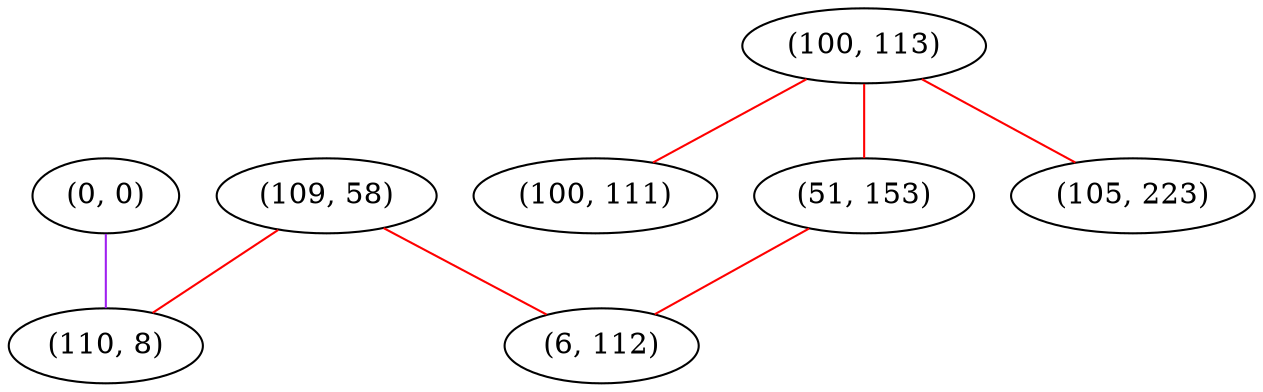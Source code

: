 graph "" {
"(0, 0)";
"(100, 113)";
"(100, 111)";
"(109, 58)";
"(110, 8)";
"(51, 153)";
"(105, 223)";
"(6, 112)";
"(0, 0)" -- "(110, 8)"  [color=purple, key=0, weight=4];
"(100, 113)" -- "(100, 111)"  [color=red, key=0, weight=1];
"(100, 113)" -- "(51, 153)"  [color=red, key=0, weight=1];
"(100, 113)" -- "(105, 223)"  [color=red, key=0, weight=1];
"(109, 58)" -- "(6, 112)"  [color=red, key=0, weight=1];
"(109, 58)" -- "(110, 8)"  [color=red, key=0, weight=1];
"(51, 153)" -- "(6, 112)"  [color=red, key=0, weight=1];
}
